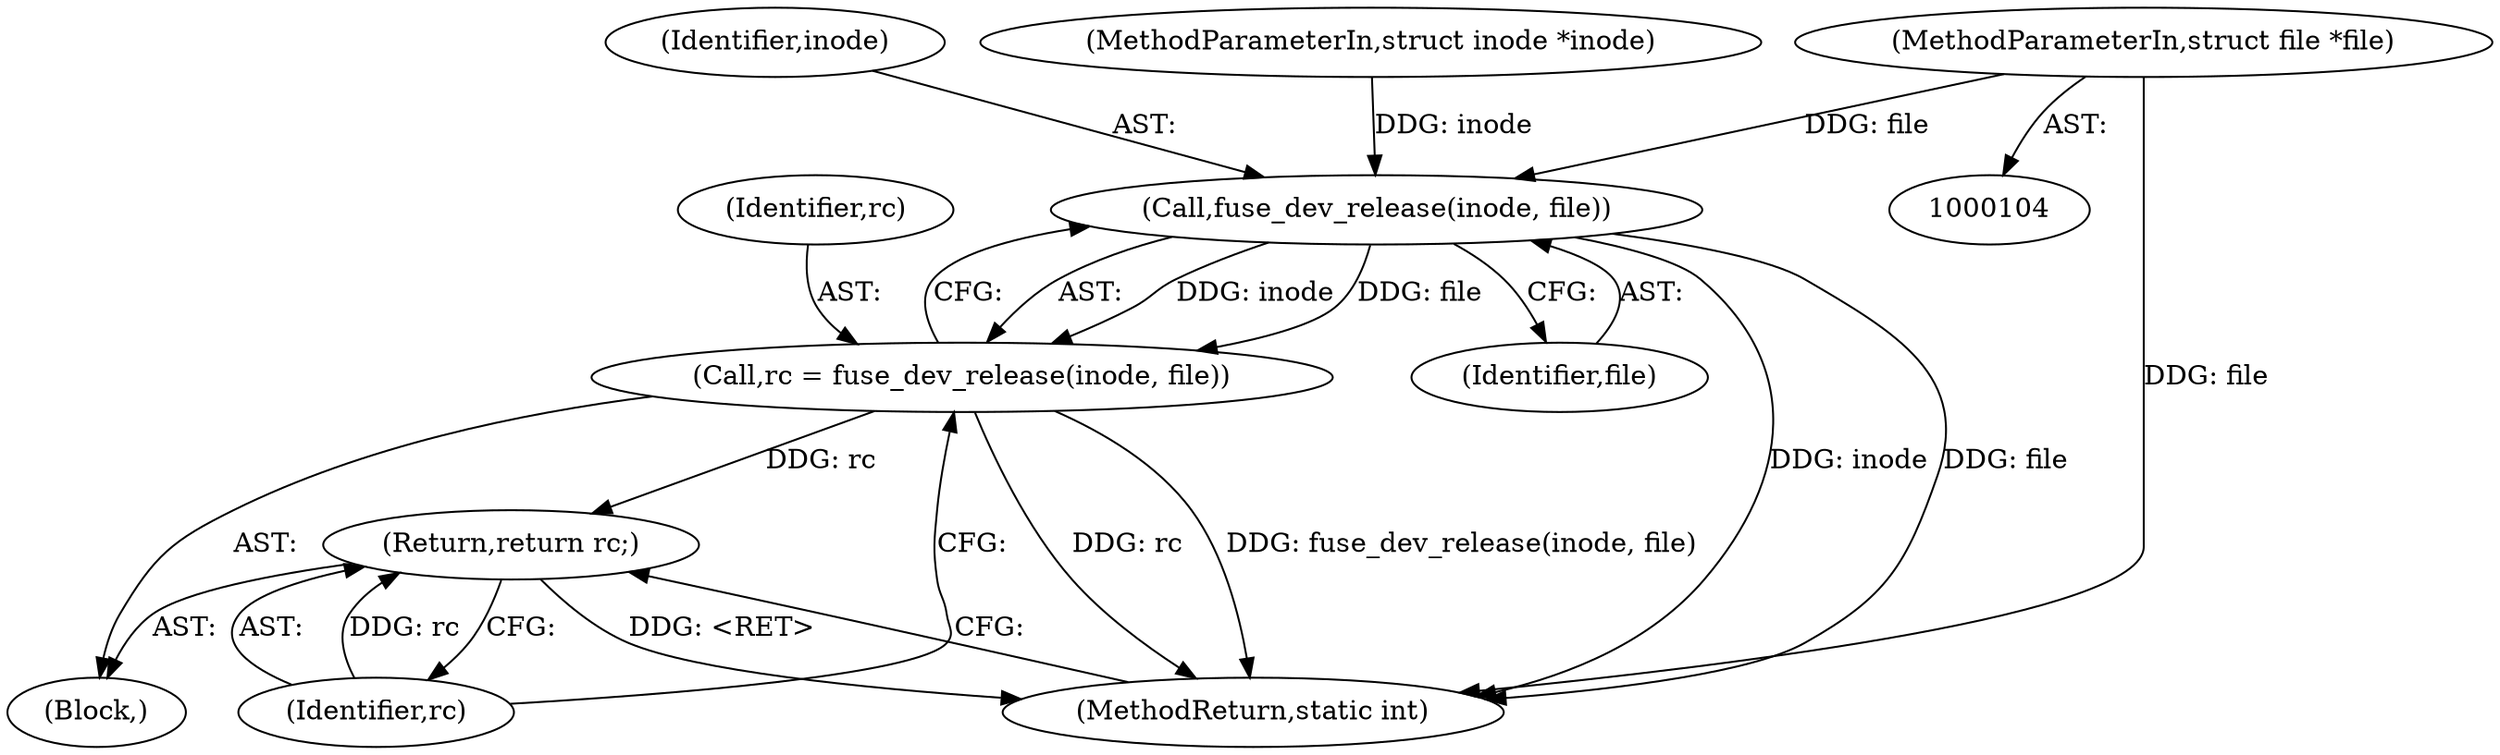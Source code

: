 digraph "0_linux_2c5816b4beccc8ba709144539f6fdd764f8fa49c@pointer" {
"1000106" [label="(MethodParameterIn,struct file *file)"];
"1000164" [label="(Call,fuse_dev_release(inode, file))"];
"1000162" [label="(Call,rc = fuse_dev_release(inode, file))"];
"1000167" [label="(Return,return rc;)"];
"1000169" [label="(MethodReturn,static int)"];
"1000107" [label="(Block,)"];
"1000168" [label="(Identifier,rc)"];
"1000164" [label="(Call,fuse_dev_release(inode, file))"];
"1000162" [label="(Call,rc = fuse_dev_release(inode, file))"];
"1000165" [label="(Identifier,inode)"];
"1000167" [label="(Return,return rc;)"];
"1000166" [label="(Identifier,file)"];
"1000106" [label="(MethodParameterIn,struct file *file)"];
"1000163" [label="(Identifier,rc)"];
"1000105" [label="(MethodParameterIn,struct inode *inode)"];
"1000106" -> "1000104"  [label="AST: "];
"1000106" -> "1000169"  [label="DDG: file"];
"1000106" -> "1000164"  [label="DDG: file"];
"1000164" -> "1000162"  [label="AST: "];
"1000164" -> "1000166"  [label="CFG: "];
"1000165" -> "1000164"  [label="AST: "];
"1000166" -> "1000164"  [label="AST: "];
"1000162" -> "1000164"  [label="CFG: "];
"1000164" -> "1000169"  [label="DDG: file"];
"1000164" -> "1000169"  [label="DDG: inode"];
"1000164" -> "1000162"  [label="DDG: inode"];
"1000164" -> "1000162"  [label="DDG: file"];
"1000105" -> "1000164"  [label="DDG: inode"];
"1000162" -> "1000107"  [label="AST: "];
"1000163" -> "1000162"  [label="AST: "];
"1000168" -> "1000162"  [label="CFG: "];
"1000162" -> "1000169"  [label="DDG: fuse_dev_release(inode, file)"];
"1000162" -> "1000169"  [label="DDG: rc"];
"1000162" -> "1000167"  [label="DDG: rc"];
"1000167" -> "1000107"  [label="AST: "];
"1000167" -> "1000168"  [label="CFG: "];
"1000168" -> "1000167"  [label="AST: "];
"1000169" -> "1000167"  [label="CFG: "];
"1000167" -> "1000169"  [label="DDG: <RET>"];
"1000168" -> "1000167"  [label="DDG: rc"];
}

